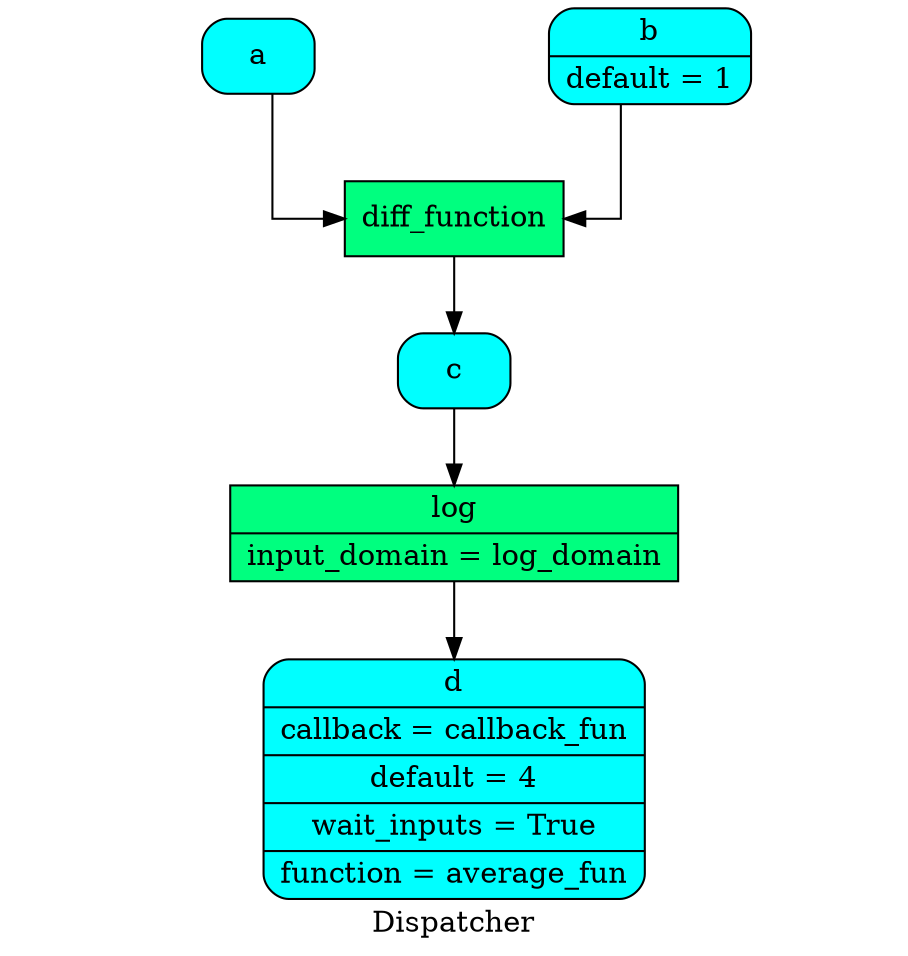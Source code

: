digraph Dispatcher {
	graph [ratio=1]
	node [style=filled]
	label = "Dispatcher"
	splines = ortho
		Dispatcher_5285838715725610368 [label="{ a  }" fillcolor=cyan shape=Mrecord]
		"Dispatcher_-1283898629557077595" [label="{ c  }" fillcolor=cyan shape=Mrecord]
		"Dispatcher_-4776872530784439559" [label="{ d | callback = callback_fun | default = 4 | wait_inputs = True | function = average_fun }" fillcolor=cyan shape=Mrecord]
		Dispatcher_842756815190668186 [label="{ b | default = 1 }" fillcolor=cyan shape=Mrecord]
		Dispatcher_4414746544224342974 [label="{ diff_function  }" fillcolor=springgreen shape=record]
		Dispatcher_8390516396552002735 [label="{ log | input_domain = log_domain }" fillcolor=springgreen shape=record]
			Dispatcher_5285838715725610368 -> Dispatcher_4414746544224342974
			"Dispatcher_-1283898629557077595" -> Dispatcher_8390516396552002735
			Dispatcher_842756815190668186 -> Dispatcher_4414746544224342974
			Dispatcher_4414746544224342974 -> "Dispatcher_-1283898629557077595"
			Dispatcher_8390516396552002735 -> "Dispatcher_-4776872530784439559"
}